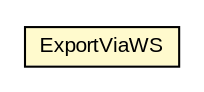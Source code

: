 #!/usr/local/bin/dot
#
# Class diagram 
# Generated by UMLGraph version R5_6-24-gf6e263 (http://www.umlgraph.org/)
#

digraph G {
	edge [fontname="arial",fontsize=10,labelfontname="arial",labelfontsize=10];
	node [fontname="arial",fontsize=10,shape=plaintext];
	nodesep=0.25;
	ranksep=0.5;
	// org.miloss.fgsms.examples.export.ExportViaWS
	c339682 [label=<<table title="org.miloss.fgsms.examples.export.ExportViaWS" border="0" cellborder="1" cellspacing="0" cellpadding="2" port="p" bgcolor="lemonChiffon" href="./ExportViaWS.html">
		<tr><td><table border="0" cellspacing="0" cellpadding="1">
<tr><td align="center" balign="center"> ExportViaWS </td></tr>
		</table></td></tr>
		</table>>, URL="./ExportViaWS.html", fontname="arial", fontcolor="black", fontsize=10.0];
}

